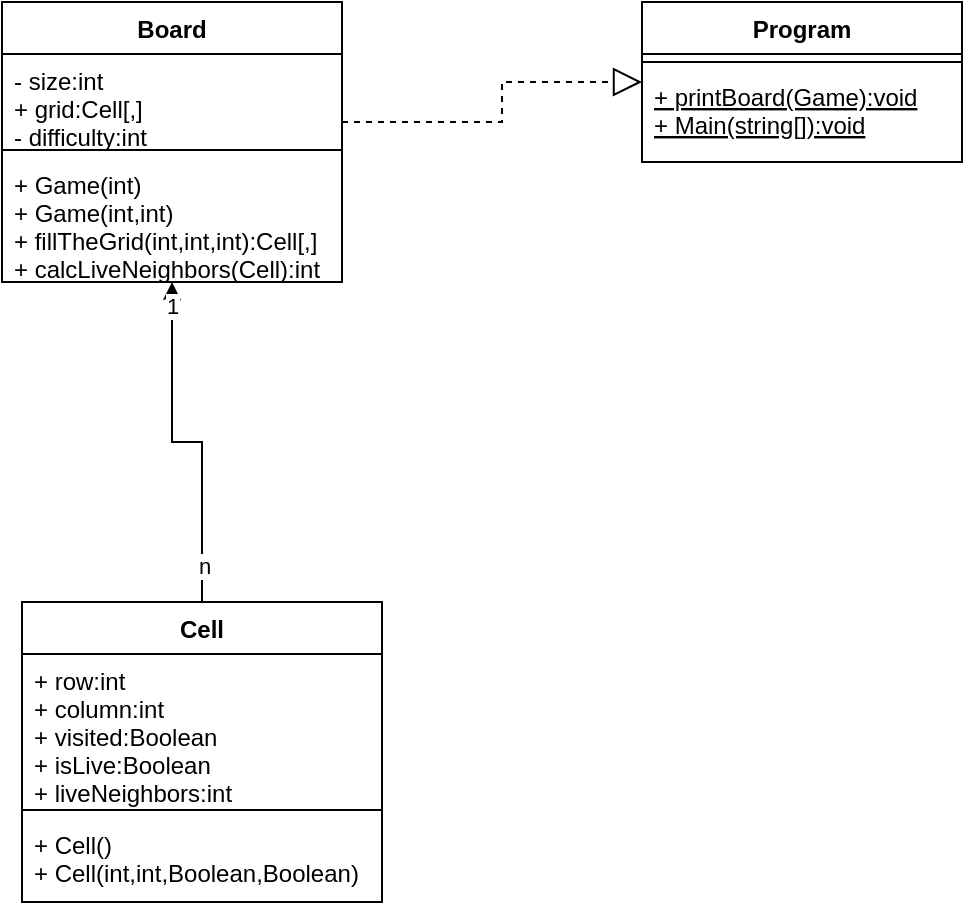 <mxfile version="20.2.5" type="github">
  <diagram name="Page-1" id="c4acf3e9-155e-7222-9cf6-157b1a14988f">
    <mxGraphModel dx="780" dy="752" grid="1" gridSize="10" guides="1" tooltips="1" connect="1" arrows="1" fold="1" page="1" pageScale="1" pageWidth="850" pageHeight="1100" background="none" math="0" shadow="0">
      <root>
        <mxCell id="0" />
        <mxCell id="1" parent="0" />
        <mxCell id="8zjtIH5QT1_am9-OPaMm-1" value="Cell" style="swimlane;fontStyle=1;align=center;verticalAlign=top;childLayout=stackLayout;horizontal=1;startSize=26;horizontalStack=0;resizeParent=1;resizeParentMax=0;resizeLast=0;collapsible=1;marginBottom=0;" vertex="1" parent="1">
          <mxGeometry x="210" y="400" width="180" height="150" as="geometry" />
        </mxCell>
        <mxCell id="8zjtIH5QT1_am9-OPaMm-2" value="+ row:int&#xa;+ column:int&#xa;+ visited:Boolean&#xa;+ isLive:Boolean&#xa;+ liveNeighbors:int" style="text;strokeColor=none;fillColor=none;align=left;verticalAlign=top;spacingLeft=4;spacingRight=4;overflow=hidden;rotatable=0;points=[[0,0.5],[1,0.5]];portConstraint=eastwest;" vertex="1" parent="8zjtIH5QT1_am9-OPaMm-1">
          <mxGeometry y="26" width="180" height="74" as="geometry" />
        </mxCell>
        <mxCell id="8zjtIH5QT1_am9-OPaMm-3" value="" style="line;strokeWidth=1;fillColor=none;align=left;verticalAlign=middle;spacingTop=-1;spacingLeft=3;spacingRight=3;rotatable=0;labelPosition=right;points=[];portConstraint=eastwest;" vertex="1" parent="8zjtIH5QT1_am9-OPaMm-1">
          <mxGeometry y="100" width="180" height="8" as="geometry" />
        </mxCell>
        <mxCell id="8zjtIH5QT1_am9-OPaMm-4" value="+ Cell()&#xa;+ Cell(int,int,Boolean,Boolean)" style="text;strokeColor=none;fillColor=none;align=left;verticalAlign=top;spacingLeft=4;spacingRight=4;overflow=hidden;rotatable=0;points=[[0,0.5],[1,0.5]];portConstraint=eastwest;" vertex="1" parent="8zjtIH5QT1_am9-OPaMm-1">
          <mxGeometry y="108" width="180" height="42" as="geometry" />
        </mxCell>
        <mxCell id="8zjtIH5QT1_am9-OPaMm-5" value="Board" style="swimlane;fontStyle=1;align=center;verticalAlign=top;childLayout=stackLayout;horizontal=1;startSize=26;horizontalStack=0;resizeParent=1;resizeParentMax=0;resizeLast=0;collapsible=1;marginBottom=0;" vertex="1" parent="1">
          <mxGeometry x="200" y="100" width="170" height="140" as="geometry" />
        </mxCell>
        <mxCell id="8zjtIH5QT1_am9-OPaMm-6" value="- size:int&#xa;+ grid:Cell[,]&#xa;- difficulty:int" style="text;strokeColor=none;fillColor=none;align=left;verticalAlign=top;spacingLeft=4;spacingRight=4;overflow=hidden;rotatable=0;points=[[0,0.5],[1,0.5]];portConstraint=eastwest;" vertex="1" parent="8zjtIH5QT1_am9-OPaMm-5">
          <mxGeometry y="26" width="170" height="44" as="geometry" />
        </mxCell>
        <mxCell id="8zjtIH5QT1_am9-OPaMm-7" value="" style="line;strokeWidth=1;fillColor=none;align=left;verticalAlign=middle;spacingTop=-1;spacingLeft=3;spacingRight=3;rotatable=0;labelPosition=right;points=[];portConstraint=eastwest;" vertex="1" parent="8zjtIH5QT1_am9-OPaMm-5">
          <mxGeometry y="70" width="170" height="8" as="geometry" />
        </mxCell>
        <mxCell id="8zjtIH5QT1_am9-OPaMm-8" value="+ Game(int)&#xa;+ Game(int,int)&#xa;+ fillTheGrid(int,int,int):Cell[,]&#xa;+ calcLiveNeighbors(Cell):int&#xa;" style="text;strokeColor=none;fillColor=none;align=left;verticalAlign=top;spacingLeft=4;spacingRight=4;overflow=hidden;rotatable=0;points=[[0,0.5],[1,0.5]];portConstraint=eastwest;fontStyle=0" vertex="1" parent="8zjtIH5QT1_am9-OPaMm-5">
          <mxGeometry y="78" width="170" height="62" as="geometry" />
        </mxCell>
        <mxCell id="8zjtIH5QT1_am9-OPaMm-9" value="Program" style="swimlane;fontStyle=1;align=center;verticalAlign=top;childLayout=stackLayout;horizontal=1;startSize=26;horizontalStack=0;resizeParent=1;resizeParentMax=0;resizeLast=0;collapsible=1;marginBottom=0;" vertex="1" parent="1">
          <mxGeometry x="520" y="100" width="160" height="80" as="geometry" />
        </mxCell>
        <mxCell id="8zjtIH5QT1_am9-OPaMm-11" value="" style="line;strokeWidth=1;fillColor=none;align=left;verticalAlign=middle;spacingTop=-1;spacingLeft=3;spacingRight=3;rotatable=0;labelPosition=right;points=[];portConstraint=eastwest;" vertex="1" parent="8zjtIH5QT1_am9-OPaMm-9">
          <mxGeometry y="26" width="160" height="8" as="geometry" />
        </mxCell>
        <mxCell id="8zjtIH5QT1_am9-OPaMm-12" value="+ printBoard(Game):void&#xa;+ Main(string[]):void" style="text;strokeColor=none;fillColor=none;align=left;verticalAlign=top;spacingLeft=4;spacingRight=4;overflow=hidden;rotatable=0;points=[[0,0.5],[1,0.5]];portConstraint=eastwest;fontStyle=4" vertex="1" parent="8zjtIH5QT1_am9-OPaMm-9">
          <mxGeometry y="34" width="160" height="46" as="geometry" />
        </mxCell>
        <mxCell id="8zjtIH5QT1_am9-OPaMm-13" style="edgeStyle=orthogonalEdgeStyle;rounded=0;orthogonalLoop=1;jettySize=auto;html=1;exitX=0.5;exitY=0;exitDx=0;exitDy=0;" edge="1" parent="1" source="8zjtIH5QT1_am9-OPaMm-1" target="8zjtIH5QT1_am9-OPaMm-5">
          <mxGeometry relative="1" as="geometry" />
        </mxCell>
        <mxCell id="8zjtIH5QT1_am9-OPaMm-14" value="n" style="edgeLabel;html=1;align=center;verticalAlign=middle;resizable=0;points=[];" vertex="1" connectable="0" parent="8zjtIH5QT1_am9-OPaMm-13">
          <mxGeometry x="-0.793" y="-1" relative="1" as="geometry">
            <mxPoint as="offset" />
          </mxGeometry>
        </mxCell>
        <mxCell id="8zjtIH5QT1_am9-OPaMm-15" value="1" style="edgeLabel;html=1;align=center;verticalAlign=middle;resizable=0;points=[];" vertex="1" connectable="0" parent="8zjtIH5QT1_am9-OPaMm-13">
          <mxGeometry x="0.866" relative="1" as="geometry">
            <mxPoint as="offset" />
          </mxGeometry>
        </mxCell>
        <mxCell id="8zjtIH5QT1_am9-OPaMm-20" value="" style="endArrow=block;dashed=1;endFill=0;endSize=12;html=1;rounded=0;" edge="1" parent="1" target="8zjtIH5QT1_am9-OPaMm-9">
          <mxGeometry width="160" relative="1" as="geometry">
            <mxPoint x="370" y="160" as="sourcePoint" />
            <mxPoint x="550" y="220" as="targetPoint" />
            <Array as="points">
              <mxPoint x="450" y="160" />
              <mxPoint x="450" y="140" />
            </Array>
          </mxGeometry>
        </mxCell>
      </root>
    </mxGraphModel>
  </diagram>
</mxfile>
